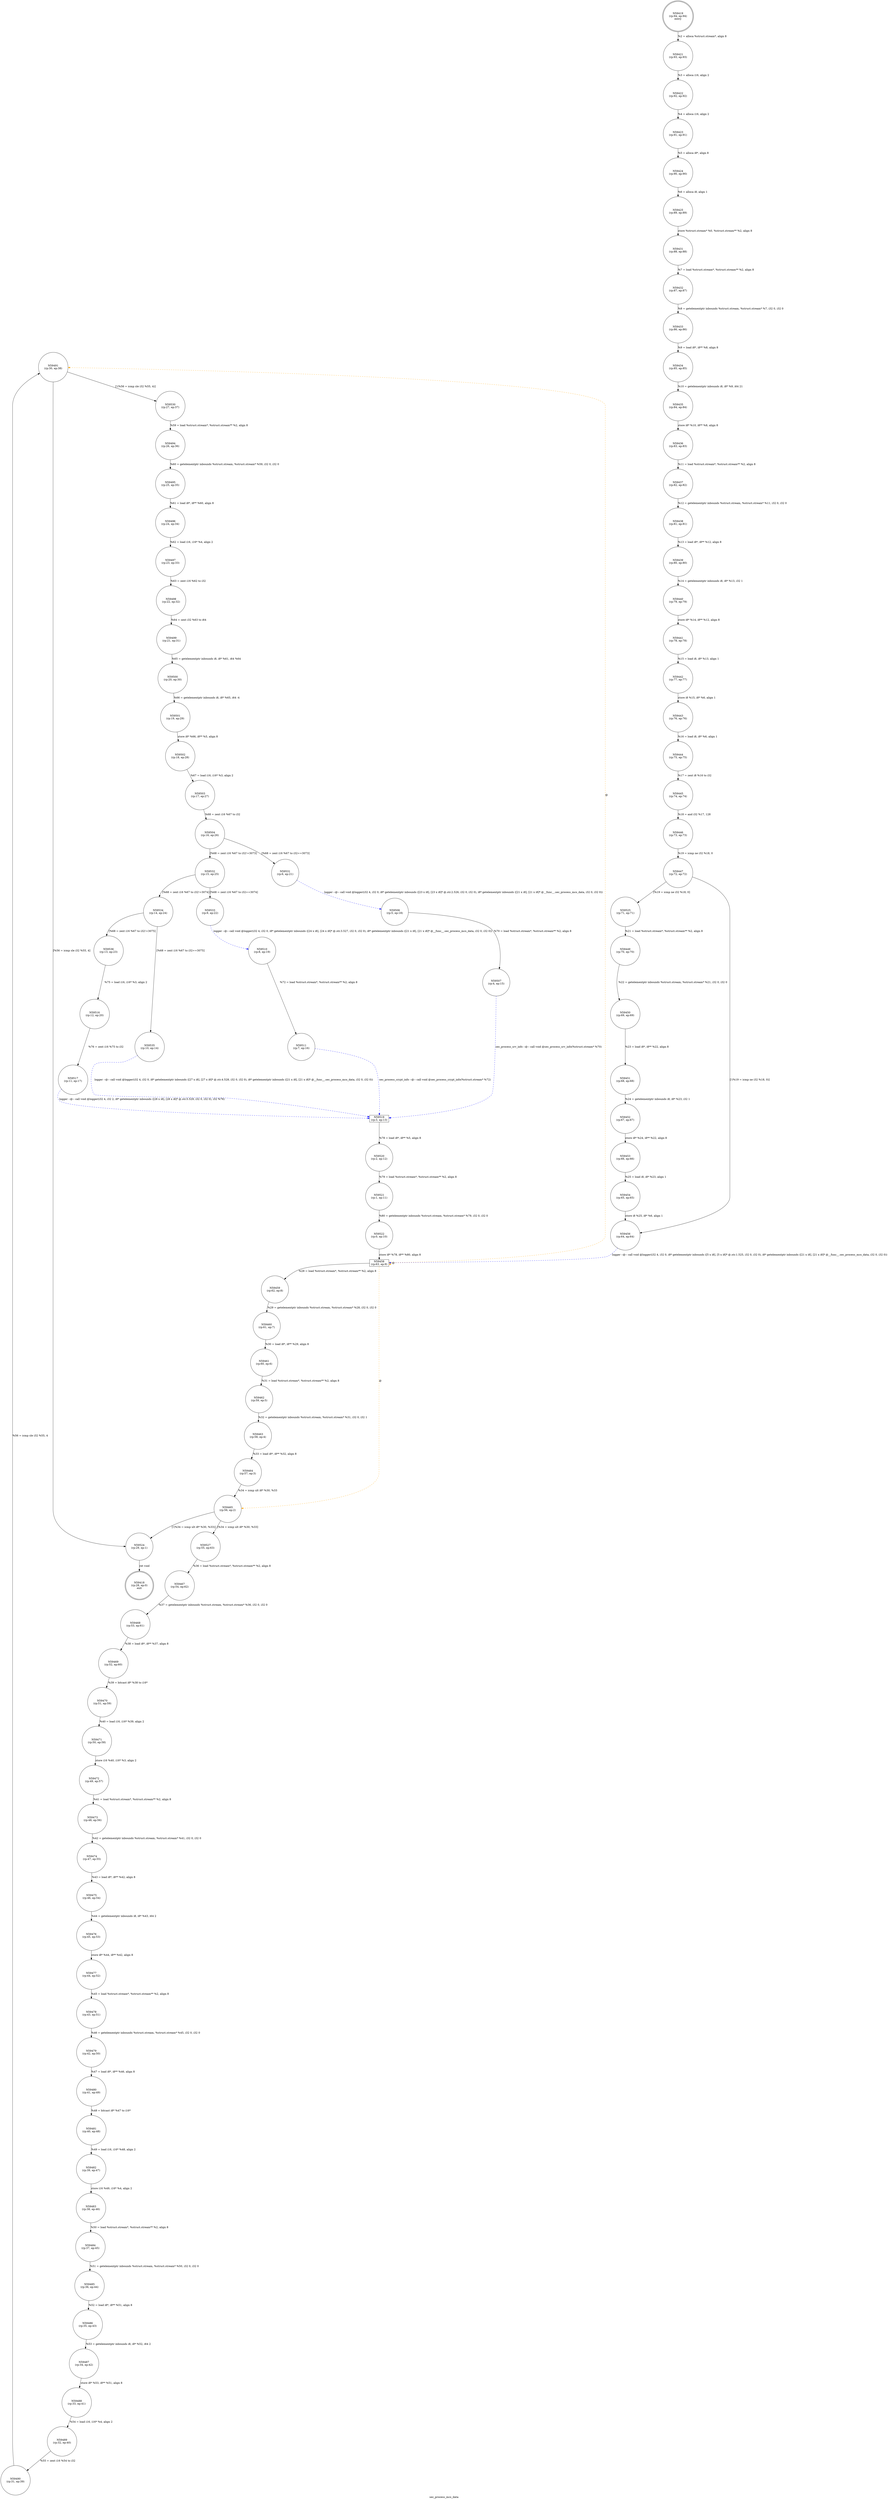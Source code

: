 digraph sec_process_mcs_data {
label="sec_process_mcs_data"
59418 [label="N59418\n(rp:28, ep:0)\nexit", shape="doublecircle"]
59419 [label="N59419\n(rp:94, ep:94)\nentry", shape="doublecircle"]
59419 -> 59421 [label="%2 = alloca %struct.stream*, align 8"]
59421 [label="N59421\n(rp:93, ep:93)", shape="circle"]
59421 -> 59422 [label="%3 = alloca i16, align 2"]
59422 [label="N59422\n(rp:92, ep:92)", shape="circle"]
59422 -> 59423 [label="%4 = alloca i16, align 2"]
59423 [label="N59423\n(rp:91, ep:91)", shape="circle"]
59423 -> 59424 [label="%5 = alloca i8*, align 8"]
59424 [label="N59424\n(rp:90, ep:90)", shape="circle"]
59424 -> 59425 [label="%6 = alloca i8, align 1"]
59425 [label="N59425\n(rp:89, ep:89)", shape="circle"]
59425 -> 59431 [label="store %struct.stream* %0, %struct.stream** %2, align 8"]
59431 [label="N59431\n(rp:88, ep:88)", shape="circle"]
59431 -> 59432 [label="%7 = load %struct.stream*, %struct.stream** %2, align 8"]
59432 [label="N59432\n(rp:87, ep:87)", shape="circle"]
59432 -> 59433 [label="%8 = getelementptr inbounds %struct.stream, %struct.stream* %7, i32 0, i32 0"]
59433 [label="N59433\n(rp:86, ep:86)", shape="circle"]
59433 -> 59434 [label="%9 = load i8*, i8** %8, align 8"]
59434 [label="N59434\n(rp:85, ep:85)", shape="circle"]
59434 -> 59435 [label="%10 = getelementptr inbounds i8, i8* %9, i64 21"]
59435 [label="N59435\n(rp:84, ep:84)", shape="circle"]
59435 -> 59436 [label="store i8* %10, i8** %8, align 8"]
59436 [label="N59436\n(rp:83, ep:83)", shape="circle"]
59436 -> 59437 [label="%11 = load %struct.stream*, %struct.stream** %2, align 8"]
59437 [label="N59437\n(rp:82, ep:82)", shape="circle"]
59437 -> 59438 [label="%12 = getelementptr inbounds %struct.stream, %struct.stream* %11, i32 0, i32 0"]
59438 [label="N59438\n(rp:81, ep:81)", shape="circle"]
59438 -> 59439 [label="%13 = load i8*, i8** %12, align 8"]
59439 [label="N59439\n(rp:80, ep:80)", shape="circle"]
59439 -> 59440 [label="%14 = getelementptr inbounds i8, i8* %13, i32 1"]
59440 [label="N59440\n(rp:79, ep:79)", shape="circle"]
59440 -> 59441 [label="store i8* %14, i8** %12, align 8"]
59441 [label="N59441\n(rp:78, ep:78)", shape="circle"]
59441 -> 59442 [label="%15 = load i8, i8* %13, align 1"]
59442 [label="N59442\n(rp:77, ep:77)", shape="circle"]
59442 -> 59443 [label="store i8 %15, i8* %6, align 1"]
59443 [label="N59443\n(rp:76, ep:76)", shape="circle"]
59443 -> 59444 [label="%16 = load i8, i8* %6, align 1"]
59444 [label="N59444\n(rp:75, ep:75)", shape="circle"]
59444 -> 59445 [label="%17 = zext i8 %16 to i32"]
59445 [label="N59445\n(rp:74, ep:74)", shape="circle"]
59445 -> 59446 [label="%18 = and i32 %17, 128"]
59446 [label="N59446\n(rp:73, ep:73)", shape="circle"]
59446 -> 59447 [label="%19 = icmp ne i32 %18, 0"]
59447 [label="N59447\n(rp:72, ep:72)", shape="circle"]
59447 -> 59525 [label="[%19 = icmp ne i32 %18, 0]"]
59447 -> 59456 [label="[!(%19 = icmp ne i32 %18, 0)]"]
59449 [label="N59449\n(rp:70, ep:70)", shape="circle"]
59449 -> 59450 [label="%22 = getelementptr inbounds %struct.stream, %struct.stream* %21, i32 0, i32 0"]
59450 [label="N59450\n(rp:69, ep:69)", shape="circle"]
59450 -> 59451 [label="%23 = load i8*, i8** %22, align 8"]
59451 [label="N59451\n(rp:68, ep:68)", shape="circle"]
59451 -> 59452 [label="%24 = getelementptr inbounds i8, i8* %23, i32 1"]
59452 [label="N59452\n(rp:67, ep:67)", shape="circle"]
59452 -> 59453 [label="store i8* %24, i8** %22, align 8"]
59453 [label="N59453\n(rp:66, ep:66)", shape="circle"]
59453 -> 59454 [label="%25 = load i8, i8* %23, align 1"]
59454 [label="N59454\n(rp:65, ep:65)", shape="circle"]
59454 -> 59456 [label="store i8 %25, i8* %6, align 1"]
59456 [label="N59456\n(rp:64, ep:64)", shape="circle"]
59456 -> 59458 [label="logger --@-- call void @logger(i32 4, i32 0, i8* getelementptr inbounds ([5 x i8], [5 x i8]* @.str.1.525, i32 0, i32 0), i8* getelementptr inbounds ([21 x i8], [21 x i8]* @__func__.sec_process_mcs_data, i32 0, i32 0))", style="dashed", color="blue"]
59458 [label="N59458\n(rp:63, ep:9)", shape="box"]
59458 -> 59459 [label="%28 = load %struct.stream*, %struct.stream** %2, align 8"]
59458 -> 59458 [label="@", style="dashed", color="orange"]
59458 -> 59491 [label="@", style="dashed", color="orange"]
59458 -> 59465 [label="@", style="dashed", color="orange"]
59459 [label="N59459\n(rp:62, ep:8)", shape="circle"]
59459 -> 59460 [label="%29 = getelementptr inbounds %struct.stream, %struct.stream* %28, i32 0, i32 0"]
59460 [label="N59460\n(rp:61, ep:7)", shape="circle"]
59460 -> 59461 [label="%30 = load i8*, i8** %29, align 8"]
59461 [label="N59461\n(rp:60, ep:6)", shape="circle"]
59461 -> 59462 [label="%31 = load %struct.stream*, %struct.stream** %2, align 8"]
59462 [label="N59462\n(rp:59, ep:5)", shape="circle"]
59462 -> 59463 [label="%32 = getelementptr inbounds %struct.stream, %struct.stream* %31, i32 0, i32 1"]
59463 [label="N59463\n(rp:58, ep:4)", shape="circle"]
59463 -> 59464 [label="%33 = load i8*, i8** %32, align 8"]
59464 [label="N59464\n(rp:57, ep:3)", shape="circle"]
59464 -> 59465 [label="%34 = icmp ult i8* %30, %33"]
59465 [label="N59465\n(rp:56, ep:2)", shape="circle"]
59465 -> 59527 [label="[%34 = icmp ult i8* %30, %33]"]
59465 -> 59524 [label="[!(%34 = icmp ult i8* %30, %33)]"]
59467 [label="N59467\n(rp:54, ep:62)", shape="circle"]
59467 -> 59468 [label="%37 = getelementptr inbounds %struct.stream, %struct.stream* %36, i32 0, i32 0"]
59468 [label="N59468\n(rp:53, ep:61)", shape="circle"]
59468 -> 59469 [label="%38 = load i8*, i8** %37, align 8"]
59469 [label="N59469\n(rp:52, ep:60)", shape="circle"]
59469 -> 59470 [label="%39 = bitcast i8* %38 to i16*"]
59470 [label="N59470\n(rp:51, ep:59)", shape="circle"]
59470 -> 59471 [label="%40 = load i16, i16* %39, align 2"]
59471 [label="N59471\n(rp:50, ep:58)", shape="circle"]
59471 -> 59472 [label="store i16 %40, i16* %3, align 2"]
59472 [label="N59472\n(rp:49, ep:57)", shape="circle"]
59472 -> 59473 [label="%41 = load %struct.stream*, %struct.stream** %2, align 8"]
59473 [label="N59473\n(rp:48, ep:56)", shape="circle"]
59473 -> 59474 [label="%42 = getelementptr inbounds %struct.stream, %struct.stream* %41, i32 0, i32 0"]
59474 [label="N59474\n(rp:47, ep:55)", shape="circle"]
59474 -> 59475 [label="%43 = load i8*, i8** %42, align 8"]
59475 [label="N59475\n(rp:46, ep:54)", shape="circle"]
59475 -> 59476 [label="%44 = getelementptr inbounds i8, i8* %43, i64 2"]
59476 [label="N59476\n(rp:45, ep:53)", shape="circle"]
59476 -> 59477 [label="store i8* %44, i8** %42, align 8"]
59477 [label="N59477\n(rp:44, ep:52)", shape="circle"]
59477 -> 59478 [label="%45 = load %struct.stream*, %struct.stream** %2, align 8"]
59478 [label="N59478\n(rp:43, ep:51)", shape="circle"]
59478 -> 59479 [label="%46 = getelementptr inbounds %struct.stream, %struct.stream* %45, i32 0, i32 0"]
59479 [label="N59479\n(rp:42, ep:50)", shape="circle"]
59479 -> 59480 [label="%47 = load i8*, i8** %46, align 8"]
59480 [label="N59480\n(rp:41, ep:49)", shape="circle"]
59480 -> 59481 [label="%48 = bitcast i8* %47 to i16*"]
59481 [label="N59481\n(rp:40, ep:48)", shape="circle"]
59481 -> 59482 [label="%49 = load i16, i16* %48, align 2"]
59482 [label="N59482\n(rp:39, ep:47)", shape="circle"]
59482 -> 59483 [label="store i16 %49, i16* %4, align 2"]
59483 [label="N59483\n(rp:38, ep:46)", shape="circle"]
59483 -> 59484 [label="%50 = load %struct.stream*, %struct.stream** %2, align 8"]
59484 [label="N59484\n(rp:37, ep:45)", shape="circle"]
59484 -> 59485 [label="%51 = getelementptr inbounds %struct.stream, %struct.stream* %50, i32 0, i32 0"]
59485 [label="N59485\n(rp:36, ep:44)", shape="circle"]
59485 -> 59486 [label="%52 = load i8*, i8** %51, align 8"]
59486 [label="N59486\n(rp:35, ep:43)", shape="circle"]
59486 -> 59487 [label="%53 = getelementptr inbounds i8, i8* %52, i64 2"]
59487 [label="N59487\n(rp:34, ep:42)", shape="circle"]
59487 -> 59488 [label="store i8* %53, i8** %51, align 8"]
59488 [label="N59488\n(rp:33, ep:41)", shape="circle"]
59488 -> 59489 [label="%54 = load i16, i16* %4, align 2"]
59489 [label="N59489\n(rp:32, ep:40)", shape="circle"]
59489 -> 59490 [label="%55 = zext i16 %54 to i32"]
59490 [label="N59490\n(rp:31, ep:39)", shape="circle"]
59490 -> 59491 [label="%56 = icmp sle i32 %55, 4"]
59491 [label="N59491\n(rp:30, ep:38)", shape="circle"]
59491 -> 59530 [label="[!(%56 = icmp sle i32 %55, 4)]"]
59491 -> 59524 [label="[%56 = icmp sle i32 %55, 4]"]
59494 [label="N59494\n(rp:26, ep:36)", shape="circle"]
59494 -> 59495 [label="%60 = getelementptr inbounds %struct.stream, %struct.stream* %59, i32 0, i32 0"]
59495 [label="N59495\n(rp:25, ep:35)", shape="circle"]
59495 -> 59496 [label="%61 = load i8*, i8** %60, align 8"]
59496 [label="N59496\n(rp:24, ep:34)", shape="circle"]
59496 -> 59497 [label="%62 = load i16, i16* %4, align 2"]
59497 [label="N59497\n(rp:23, ep:33)", shape="circle"]
59497 -> 59498 [label="%63 = zext i16 %62 to i32"]
59498 [label="N59498\n(rp:22, ep:32)", shape="circle"]
59498 -> 59499 [label="%64 = sext i32 %63 to i64"]
59499 [label="N59499\n(rp:21, ep:31)", shape="circle"]
59499 -> 59500 [label="%65 = getelementptr inbounds i8, i8* %61, i64 %64"]
59500 [label="N59500\n(rp:20, ep:30)", shape="circle"]
59500 -> 59501 [label="%66 = getelementptr inbounds i8, i8* %65, i64 -4"]
59501 [label="N59501\n(rp:19, ep:29)", shape="circle"]
59501 -> 59502 [label="store i8* %66, i8** %5, align 8"]
59502 [label="N59502\n(rp:18, ep:28)", shape="circle"]
59502 -> 59503 [label="%67 = load i16, i16* %3, align 2"]
59503 [label="N59503\n(rp:17, ep:27)", shape="circle"]
59503 -> 59504 [label="%68 = zext i16 %67 to i32"]
59504 [label="N59504\n(rp:16, ep:26)", shape="circle"]
59504 -> 59531 [label="[%68 = zext i16 %67 to i32==3073]"]
59504 -> 59532 [label="[%68 = zext i16 %67 to i32!=3073]"]
59506 [label="N59506\n(rp:5, ep:18)", shape="circle"]
59506 -> 59507 [label="%70 = load %struct.stream*, %struct.stream** %2, align 8"]
59507 [label="N59507\n(rp:4, ep:15)", shape="circle"]
59507 -> 59519 [label="sec_process_srv_info --@-- call void @sec_process_srv_info(%struct.stream* %70)", style="dashed", color="blue"]
59510 [label="N59510\n(rp:8, ep:19)", shape="circle"]
59510 -> 59511 [label="%72 = load %struct.stream*, %struct.stream** %2, align 8"]
59511 [label="N59511\n(rp:7, ep:16)", shape="circle"]
59511 -> 59519 [label="sec_process_crypt_info --@-- call void @sec_process_crypt_info(%struct.stream* %72)", style="dashed", color="blue"]
59516 [label="N59516\n(rp:12, ep:20)", shape="circle"]
59516 -> 59517 [label="%76 = zext i16 %75 to i32"]
59517 [label="N59517\n(rp:11, ep:17)", shape="circle"]
59517 -> 59519 [label="logger --@-- call void @logger(i32 4, i32 2, i8* getelementptr inbounds ([28 x i8], [28 x i8]* @.str.5.529, i32 0, i32 0), i32 %76)", style="dashed", color="blue"]
59519 [label="N59519\n(rp:3, ep:13)", shape="box"]
59519 -> 59520 [label="%78 = load i8*, i8** %5, align 8"]
59520 [label="N59520\n(rp:2, ep:12)", shape="circle"]
59520 -> 59521 [label="%79 = load %struct.stream*, %struct.stream** %2, align 8"]
59521 [label="N59521\n(rp:1, ep:11)", shape="circle"]
59521 -> 59522 [label="%80 = getelementptr inbounds %struct.stream, %struct.stream* %79, i32 0, i32 0"]
59522 [label="N59522\n(rp:0, ep:10)", shape="circle"]
59522 -> 59458 [label="store i8* %78, i8** %80, align 8"]
59524 [label="N59524\n(rp:29, ep:1)", shape="circle"]
59524 -> 59418 [label="ret void"]
59525 [label="N59525\n(rp:71, ep:71)", shape="circle"]
59525 -> 59449 [label="%21 = load %struct.stream*, %struct.stream** %2, align 8"]
59527 [label="N59527\n(rp:55, ep:63)", shape="circle"]
59527 -> 59467 [label="%36 = load %struct.stream*, %struct.stream** %2, align 8"]
59530 [label="N59530\n(rp:27, ep:37)", shape="circle"]
59530 -> 59494 [label="%59 = load %struct.stream*, %struct.stream** %2, align 8"]
59531 [label="N59531\n(rp:6, ep:21)", shape="circle"]
59531 -> 59506 [label="logger --@-- call void @logger(i32 4, i32 0, i8* getelementptr inbounds ([23 x i8], [23 x i8]* @.str.2.526, i32 0, i32 0), i8* getelementptr inbounds ([21 x i8], [21 x i8]* @__func__.sec_process_mcs_data, i32 0, i32 0))", style="dashed", color="blue"]
59532 [label="N59532\n(rp:15, ep:25)", shape="circle"]
59532 -> 59533 [label="[%68 = zext i16 %67 to i32==3074]"]
59532 -> 59534 [label="[%68 = zext i16 %67 to i32!=3074]"]
59533 [label="N59533\n(rp:9, ep:22)", shape="circle"]
59533 -> 59510 [label="logger --@-- call void @logger(i32 4, i32 0, i8* getelementptr inbounds ([24 x i8], [24 x i8]* @.str.3.527, i32 0, i32 0), i8* getelementptr inbounds ([21 x i8], [21 x i8]* @__func__.sec_process_mcs_data, i32 0, i32 0))", style="dashed", color="blue"]
59534 [label="N59534\n(rp:14, ep:24)", shape="circle"]
59534 -> 59535 [label="[%68 = zext i16 %67 to i32==3075]"]
59534 -> 59536 [label="[%68 = zext i16 %67 to i32!=3075]"]
59535 [label="N59535\n(rp:10, ep:14)", shape="circle"]
59535 -> 59519 [label="logger --@-- call void @logger(i32 4, i32 0, i8* getelementptr inbounds ([27 x i8], [27 x i8]* @.str.4.528, i32 0, i32 0), i8* getelementptr inbounds ([21 x i8], [21 x i8]* @__func__.sec_process_mcs_data, i32 0, i32 0))", style="dashed", color="blue"]
59536 [label="N59536\n(rp:13, ep:23)", shape="circle"]
59536 -> 59516 [label="%75 = load i16, i16* %3, align 2"]
}
